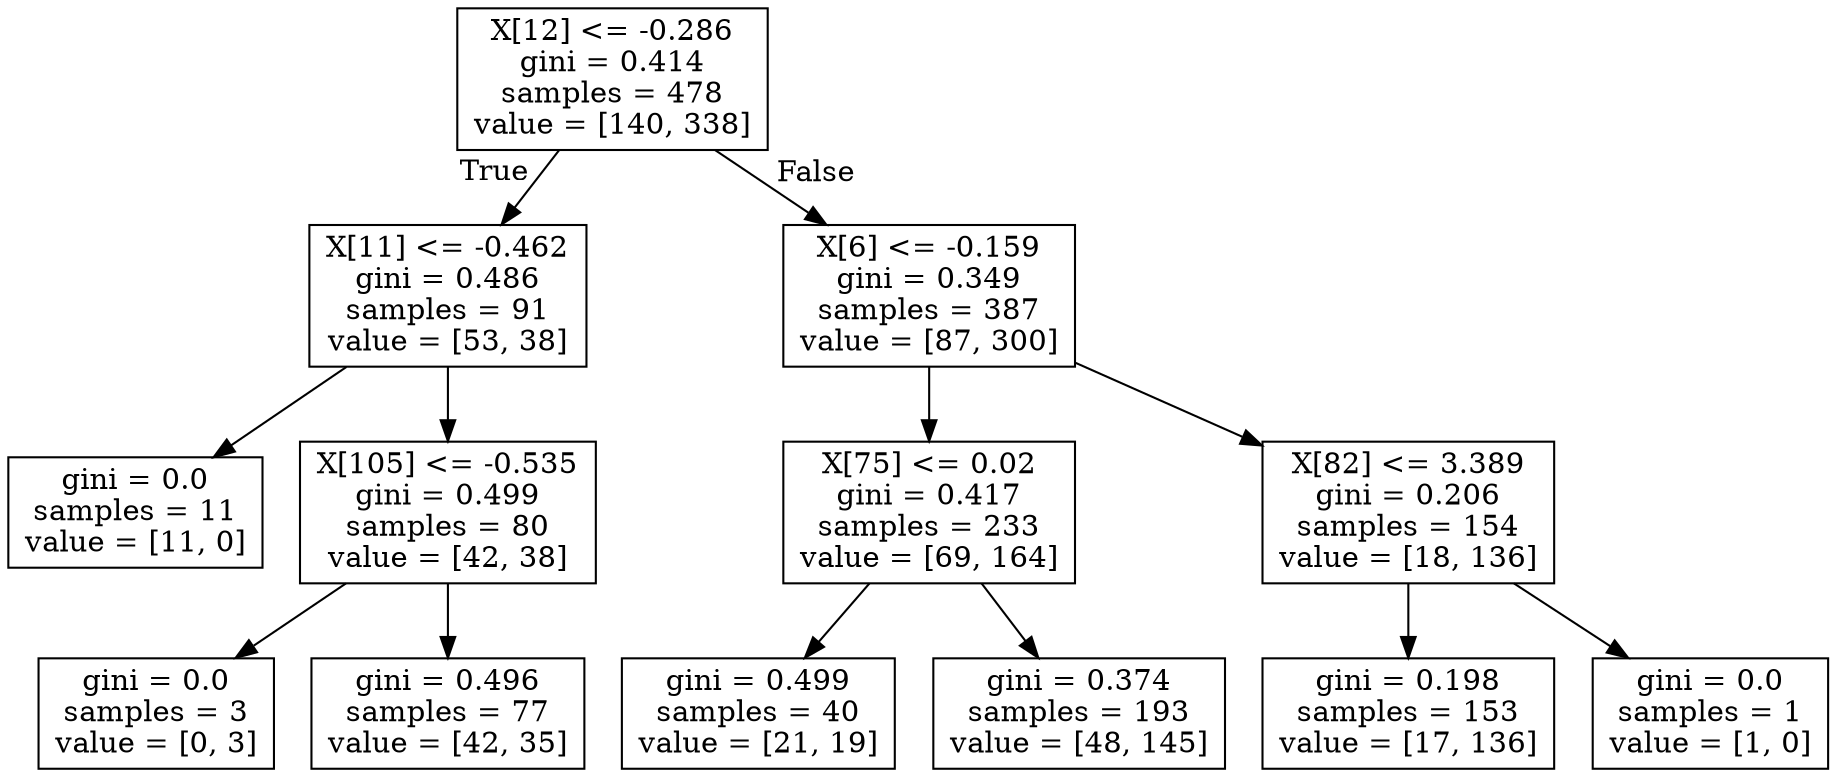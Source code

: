 digraph Tree {
node [shape=box] ;
0 [label="X[12] <= -0.286\ngini = 0.414\nsamples = 478\nvalue = [140, 338]"] ;
1 [label="X[11] <= -0.462\ngini = 0.486\nsamples = 91\nvalue = [53, 38]"] ;
0 -> 1 [labeldistance=2.5, labelangle=45, headlabel="True"] ;
2 [label="gini = 0.0\nsamples = 11\nvalue = [11, 0]"] ;
1 -> 2 ;
3 [label="X[105] <= -0.535\ngini = 0.499\nsamples = 80\nvalue = [42, 38]"] ;
1 -> 3 ;
4 [label="gini = 0.0\nsamples = 3\nvalue = [0, 3]"] ;
3 -> 4 ;
5 [label="gini = 0.496\nsamples = 77\nvalue = [42, 35]"] ;
3 -> 5 ;
6 [label="X[6] <= -0.159\ngini = 0.349\nsamples = 387\nvalue = [87, 300]"] ;
0 -> 6 [labeldistance=2.5, labelangle=-45, headlabel="False"] ;
7 [label="X[75] <= 0.02\ngini = 0.417\nsamples = 233\nvalue = [69, 164]"] ;
6 -> 7 ;
8 [label="gini = 0.499\nsamples = 40\nvalue = [21, 19]"] ;
7 -> 8 ;
9 [label="gini = 0.374\nsamples = 193\nvalue = [48, 145]"] ;
7 -> 9 ;
10 [label="X[82] <= 3.389\ngini = 0.206\nsamples = 154\nvalue = [18, 136]"] ;
6 -> 10 ;
11 [label="gini = 0.198\nsamples = 153\nvalue = [17, 136]"] ;
10 -> 11 ;
12 [label="gini = 0.0\nsamples = 1\nvalue = [1, 0]"] ;
10 -> 12 ;
}